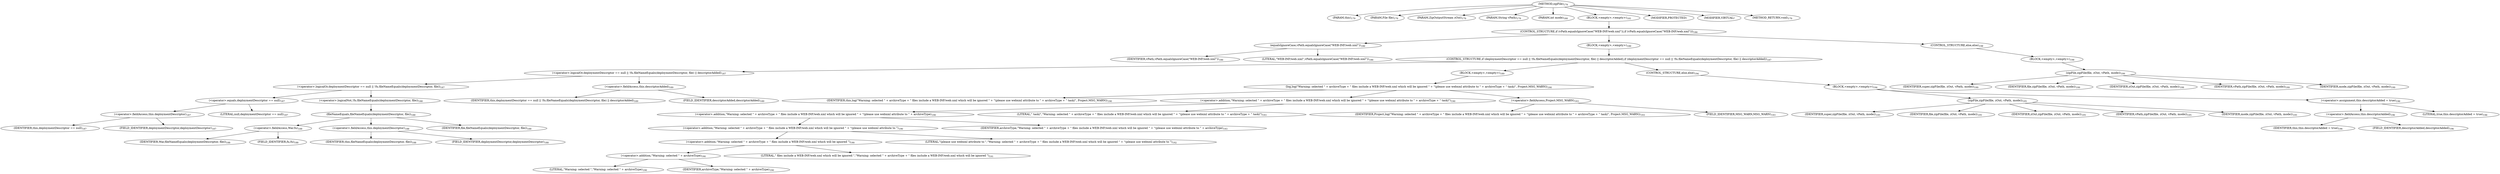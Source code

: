 digraph "zipFile" {  
"168" [label = <(METHOD,zipFile)<SUB>179</SUB>> ]
"13" [label = <(PARAM,this)<SUB>179</SUB>> ]
"169" [label = <(PARAM,File file)<SUB>179</SUB>> ]
"170" [label = <(PARAM,ZipOutputStream zOut)<SUB>179</SUB>> ]
"171" [label = <(PARAM,String vPath)<SUB>179</SUB>> ]
"172" [label = <(PARAM,int mode)<SUB>180</SUB>> ]
"173" [label = <(BLOCK,&lt;empty&gt;,&lt;empty&gt;)<SUB>181</SUB>> ]
"174" [label = <(CONTROL_STRUCTURE,if (vPath.equalsIgnoreCase(&quot;WEB-INF/web.xml&quot;)),if (vPath.equalsIgnoreCase(&quot;WEB-INF/web.xml&quot;)))<SUB>186</SUB>> ]
"175" [label = <(equalsIgnoreCase,vPath.equalsIgnoreCase(&quot;WEB-INF/web.xml&quot;))<SUB>186</SUB>> ]
"176" [label = <(IDENTIFIER,vPath,vPath.equalsIgnoreCase(&quot;WEB-INF/web.xml&quot;))<SUB>186</SUB>> ]
"177" [label = <(LITERAL,&quot;WEB-INF/web.xml&quot;,vPath.equalsIgnoreCase(&quot;WEB-INF/web.xml&quot;))<SUB>186</SUB>> ]
"178" [label = <(BLOCK,&lt;empty&gt;,&lt;empty&gt;)<SUB>186</SUB>> ]
"179" [label = <(CONTROL_STRUCTURE,if (deploymentDescriptor == null || !fu.fileNameEquals(deploymentDescriptor, file) || descriptorAdded),if (deploymentDescriptor == null || !fu.fileNameEquals(deploymentDescriptor, file) || descriptorAdded))<SUB>187</SUB>> ]
"180" [label = <(&lt;operator&gt;.logicalOr,deploymentDescriptor == null || !fu.fileNameEquals(deploymentDescriptor, file) || descriptorAdded)<SUB>187</SUB>> ]
"181" [label = <(&lt;operator&gt;.logicalOr,deploymentDescriptor == null || !fu.fileNameEquals(deploymentDescriptor, file))<SUB>187</SUB>> ]
"182" [label = <(&lt;operator&gt;.equals,deploymentDescriptor == null)<SUB>187</SUB>> ]
"183" [label = <(&lt;operator&gt;.fieldAccess,this.deploymentDescriptor)<SUB>187</SUB>> ]
"184" [label = <(IDENTIFIER,this,deploymentDescriptor == null)<SUB>187</SUB>> ]
"185" [label = <(FIELD_IDENTIFIER,deploymentDescriptor,deploymentDescriptor)<SUB>187</SUB>> ]
"186" [label = <(LITERAL,null,deploymentDescriptor == null)<SUB>187</SUB>> ]
"187" [label = <(&lt;operator&gt;.logicalNot,!fu.fileNameEquals(deploymentDescriptor, file))<SUB>188</SUB>> ]
"188" [label = <(fileNameEquals,fileNameEquals(deploymentDescriptor, file))<SUB>188</SUB>> ]
"189" [label = <(&lt;operator&gt;.fieldAccess,War.fu)<SUB>188</SUB>> ]
"190" [label = <(IDENTIFIER,War,fileNameEquals(deploymentDescriptor, file))<SUB>188</SUB>> ]
"191" [label = <(FIELD_IDENTIFIER,fu,fu)<SUB>188</SUB>> ]
"192" [label = <(&lt;operator&gt;.fieldAccess,this.deploymentDescriptor)<SUB>188</SUB>> ]
"193" [label = <(IDENTIFIER,this,fileNameEquals(deploymentDescriptor, file))<SUB>188</SUB>> ]
"194" [label = <(FIELD_IDENTIFIER,deploymentDescriptor,deploymentDescriptor)<SUB>188</SUB>> ]
"195" [label = <(IDENTIFIER,file,fileNameEquals(deploymentDescriptor, file))<SUB>188</SUB>> ]
"196" [label = <(&lt;operator&gt;.fieldAccess,this.descriptorAdded)<SUB>189</SUB>> ]
"197" [label = <(IDENTIFIER,this,deploymentDescriptor == null || !fu.fileNameEquals(deploymentDescriptor, file) || descriptorAdded)<SUB>189</SUB>> ]
"198" [label = <(FIELD_IDENTIFIER,descriptorAdded,descriptorAdded)<SUB>189</SUB>> ]
"199" [label = <(BLOCK,&lt;empty&gt;,&lt;empty&gt;)<SUB>189</SUB>> ]
"200" [label = <(log,log(&quot;Warning: selected &quot; + archiveType + &quot; files include a WEB-INF/web.xml which will be ignored &quot; + &quot;(please use webxml attribute to &quot; + archiveType + &quot; task)&quot;, Project.MSG_WARN))<SUB>190</SUB>> ]
"12" [label = <(IDENTIFIER,this,log(&quot;Warning: selected &quot; + archiveType + &quot; files include a WEB-INF/web.xml which will be ignored &quot; + &quot;(please use webxml attribute to &quot; + archiveType + &quot; task)&quot;, Project.MSG_WARN))<SUB>190</SUB>> ]
"201" [label = <(&lt;operator&gt;.addition,&quot;Warning: selected &quot; + archiveType + &quot; files include a WEB-INF/web.xml which will be ignored &quot; + &quot;(please use webxml attribute to &quot; + archiveType + &quot; task)&quot;)<SUB>190</SUB>> ]
"202" [label = <(&lt;operator&gt;.addition,&quot;Warning: selected &quot; + archiveType + &quot; files include a WEB-INF/web.xml which will be ignored &quot; + &quot;(please use webxml attribute to &quot; + archiveType)<SUB>190</SUB>> ]
"203" [label = <(&lt;operator&gt;.addition,&quot;Warning: selected &quot; + archiveType + &quot; files include a WEB-INF/web.xml which will be ignored &quot; + &quot;(please use webxml attribute to &quot;)<SUB>190</SUB>> ]
"204" [label = <(&lt;operator&gt;.addition,&quot;Warning: selected &quot; + archiveType + &quot; files include a WEB-INF/web.xml which will be ignored &quot;)<SUB>190</SUB>> ]
"205" [label = <(&lt;operator&gt;.addition,&quot;Warning: selected &quot; + archiveType)<SUB>190</SUB>> ]
"206" [label = <(LITERAL,&quot;Warning: selected &quot;,&quot;Warning: selected &quot; + archiveType)<SUB>190</SUB>> ]
"207" [label = <(IDENTIFIER,archiveType,&quot;Warning: selected &quot; + archiveType)<SUB>190</SUB>> ]
"208" [label = <(LITERAL,&quot; files include a WEB-INF/web.xml which will be ignored &quot;,&quot;Warning: selected &quot; + archiveType + &quot; files include a WEB-INF/web.xml which will be ignored &quot;)<SUB>191</SUB>> ]
"209" [label = <(LITERAL,&quot;(please use webxml attribute to &quot;,&quot;Warning: selected &quot; + archiveType + &quot; files include a WEB-INF/web.xml which will be ignored &quot; + &quot;(please use webxml attribute to &quot;)<SUB>192</SUB>> ]
"210" [label = <(IDENTIFIER,archiveType,&quot;Warning: selected &quot; + archiveType + &quot; files include a WEB-INF/web.xml which will be ignored &quot; + &quot;(please use webxml attribute to &quot; + archiveType)<SUB>193</SUB>> ]
"211" [label = <(LITERAL,&quot; task)&quot;,&quot;Warning: selected &quot; + archiveType + &quot; files include a WEB-INF/web.xml which will be ignored &quot; + &quot;(please use webxml attribute to &quot; + archiveType + &quot; task)&quot;)<SUB>193</SUB>> ]
"212" [label = <(&lt;operator&gt;.fieldAccess,Project.MSG_WARN)<SUB>193</SUB>> ]
"213" [label = <(IDENTIFIER,Project,log(&quot;Warning: selected &quot; + archiveType + &quot; files include a WEB-INF/web.xml which will be ignored &quot; + &quot;(please use webxml attribute to &quot; + archiveType + &quot; task)&quot;, Project.MSG_WARN))<SUB>193</SUB>> ]
"214" [label = <(FIELD_IDENTIFIER,MSG_WARN,MSG_WARN)<SUB>193</SUB>> ]
"215" [label = <(CONTROL_STRUCTURE,else,else)<SUB>194</SUB>> ]
"216" [label = <(BLOCK,&lt;empty&gt;,&lt;empty&gt;)<SUB>194</SUB>> ]
"217" [label = <(zipFile,zipFile(file, zOut, vPath, mode))<SUB>195</SUB>> ]
"218" [label = <(IDENTIFIER,super,zipFile(file, zOut, vPath, mode))<SUB>195</SUB>> ]
"219" [label = <(IDENTIFIER,file,zipFile(file, zOut, vPath, mode))<SUB>195</SUB>> ]
"220" [label = <(IDENTIFIER,zOut,zipFile(file, zOut, vPath, mode))<SUB>195</SUB>> ]
"221" [label = <(IDENTIFIER,vPath,zipFile(file, zOut, vPath, mode))<SUB>195</SUB>> ]
"222" [label = <(IDENTIFIER,mode,zipFile(file, zOut, vPath, mode))<SUB>195</SUB>> ]
"223" [label = <(&lt;operator&gt;.assignment,this.descriptorAdded = true)<SUB>196</SUB>> ]
"224" [label = <(&lt;operator&gt;.fieldAccess,this.descriptorAdded)<SUB>196</SUB>> ]
"225" [label = <(IDENTIFIER,this,this.descriptorAdded = true)<SUB>196</SUB>> ]
"226" [label = <(FIELD_IDENTIFIER,descriptorAdded,descriptorAdded)<SUB>196</SUB>> ]
"227" [label = <(LITERAL,true,this.descriptorAdded = true)<SUB>196</SUB>> ]
"228" [label = <(CONTROL_STRUCTURE,else,else)<SUB>198</SUB>> ]
"229" [label = <(BLOCK,&lt;empty&gt;,&lt;empty&gt;)<SUB>198</SUB>> ]
"230" [label = <(zipFile,zipFile(file, zOut, vPath, mode))<SUB>199</SUB>> ]
"231" [label = <(IDENTIFIER,super,zipFile(file, zOut, vPath, mode))<SUB>199</SUB>> ]
"232" [label = <(IDENTIFIER,file,zipFile(file, zOut, vPath, mode))<SUB>199</SUB>> ]
"233" [label = <(IDENTIFIER,zOut,zipFile(file, zOut, vPath, mode))<SUB>199</SUB>> ]
"234" [label = <(IDENTIFIER,vPath,zipFile(file, zOut, vPath, mode))<SUB>199</SUB>> ]
"235" [label = <(IDENTIFIER,mode,zipFile(file, zOut, vPath, mode))<SUB>199</SUB>> ]
"236" [label = <(MODIFIER,PROTECTED)> ]
"237" [label = <(MODIFIER,VIRTUAL)> ]
"238" [label = <(METHOD_RETURN,void)<SUB>179</SUB>> ]
  "168" -> "13" 
  "168" -> "169" 
  "168" -> "170" 
  "168" -> "171" 
  "168" -> "172" 
  "168" -> "173" 
  "168" -> "236" 
  "168" -> "237" 
  "168" -> "238" 
  "173" -> "174" 
  "174" -> "175" 
  "174" -> "178" 
  "174" -> "228" 
  "175" -> "176" 
  "175" -> "177" 
  "178" -> "179" 
  "179" -> "180" 
  "179" -> "199" 
  "179" -> "215" 
  "180" -> "181" 
  "180" -> "196" 
  "181" -> "182" 
  "181" -> "187" 
  "182" -> "183" 
  "182" -> "186" 
  "183" -> "184" 
  "183" -> "185" 
  "187" -> "188" 
  "188" -> "189" 
  "188" -> "192" 
  "188" -> "195" 
  "189" -> "190" 
  "189" -> "191" 
  "192" -> "193" 
  "192" -> "194" 
  "196" -> "197" 
  "196" -> "198" 
  "199" -> "200" 
  "200" -> "12" 
  "200" -> "201" 
  "200" -> "212" 
  "201" -> "202" 
  "201" -> "211" 
  "202" -> "203" 
  "202" -> "210" 
  "203" -> "204" 
  "203" -> "209" 
  "204" -> "205" 
  "204" -> "208" 
  "205" -> "206" 
  "205" -> "207" 
  "212" -> "213" 
  "212" -> "214" 
  "215" -> "216" 
  "216" -> "217" 
  "216" -> "223" 
  "217" -> "218" 
  "217" -> "219" 
  "217" -> "220" 
  "217" -> "221" 
  "217" -> "222" 
  "223" -> "224" 
  "223" -> "227" 
  "224" -> "225" 
  "224" -> "226" 
  "228" -> "229" 
  "229" -> "230" 
  "230" -> "231" 
  "230" -> "232" 
  "230" -> "233" 
  "230" -> "234" 
  "230" -> "235" 
}
